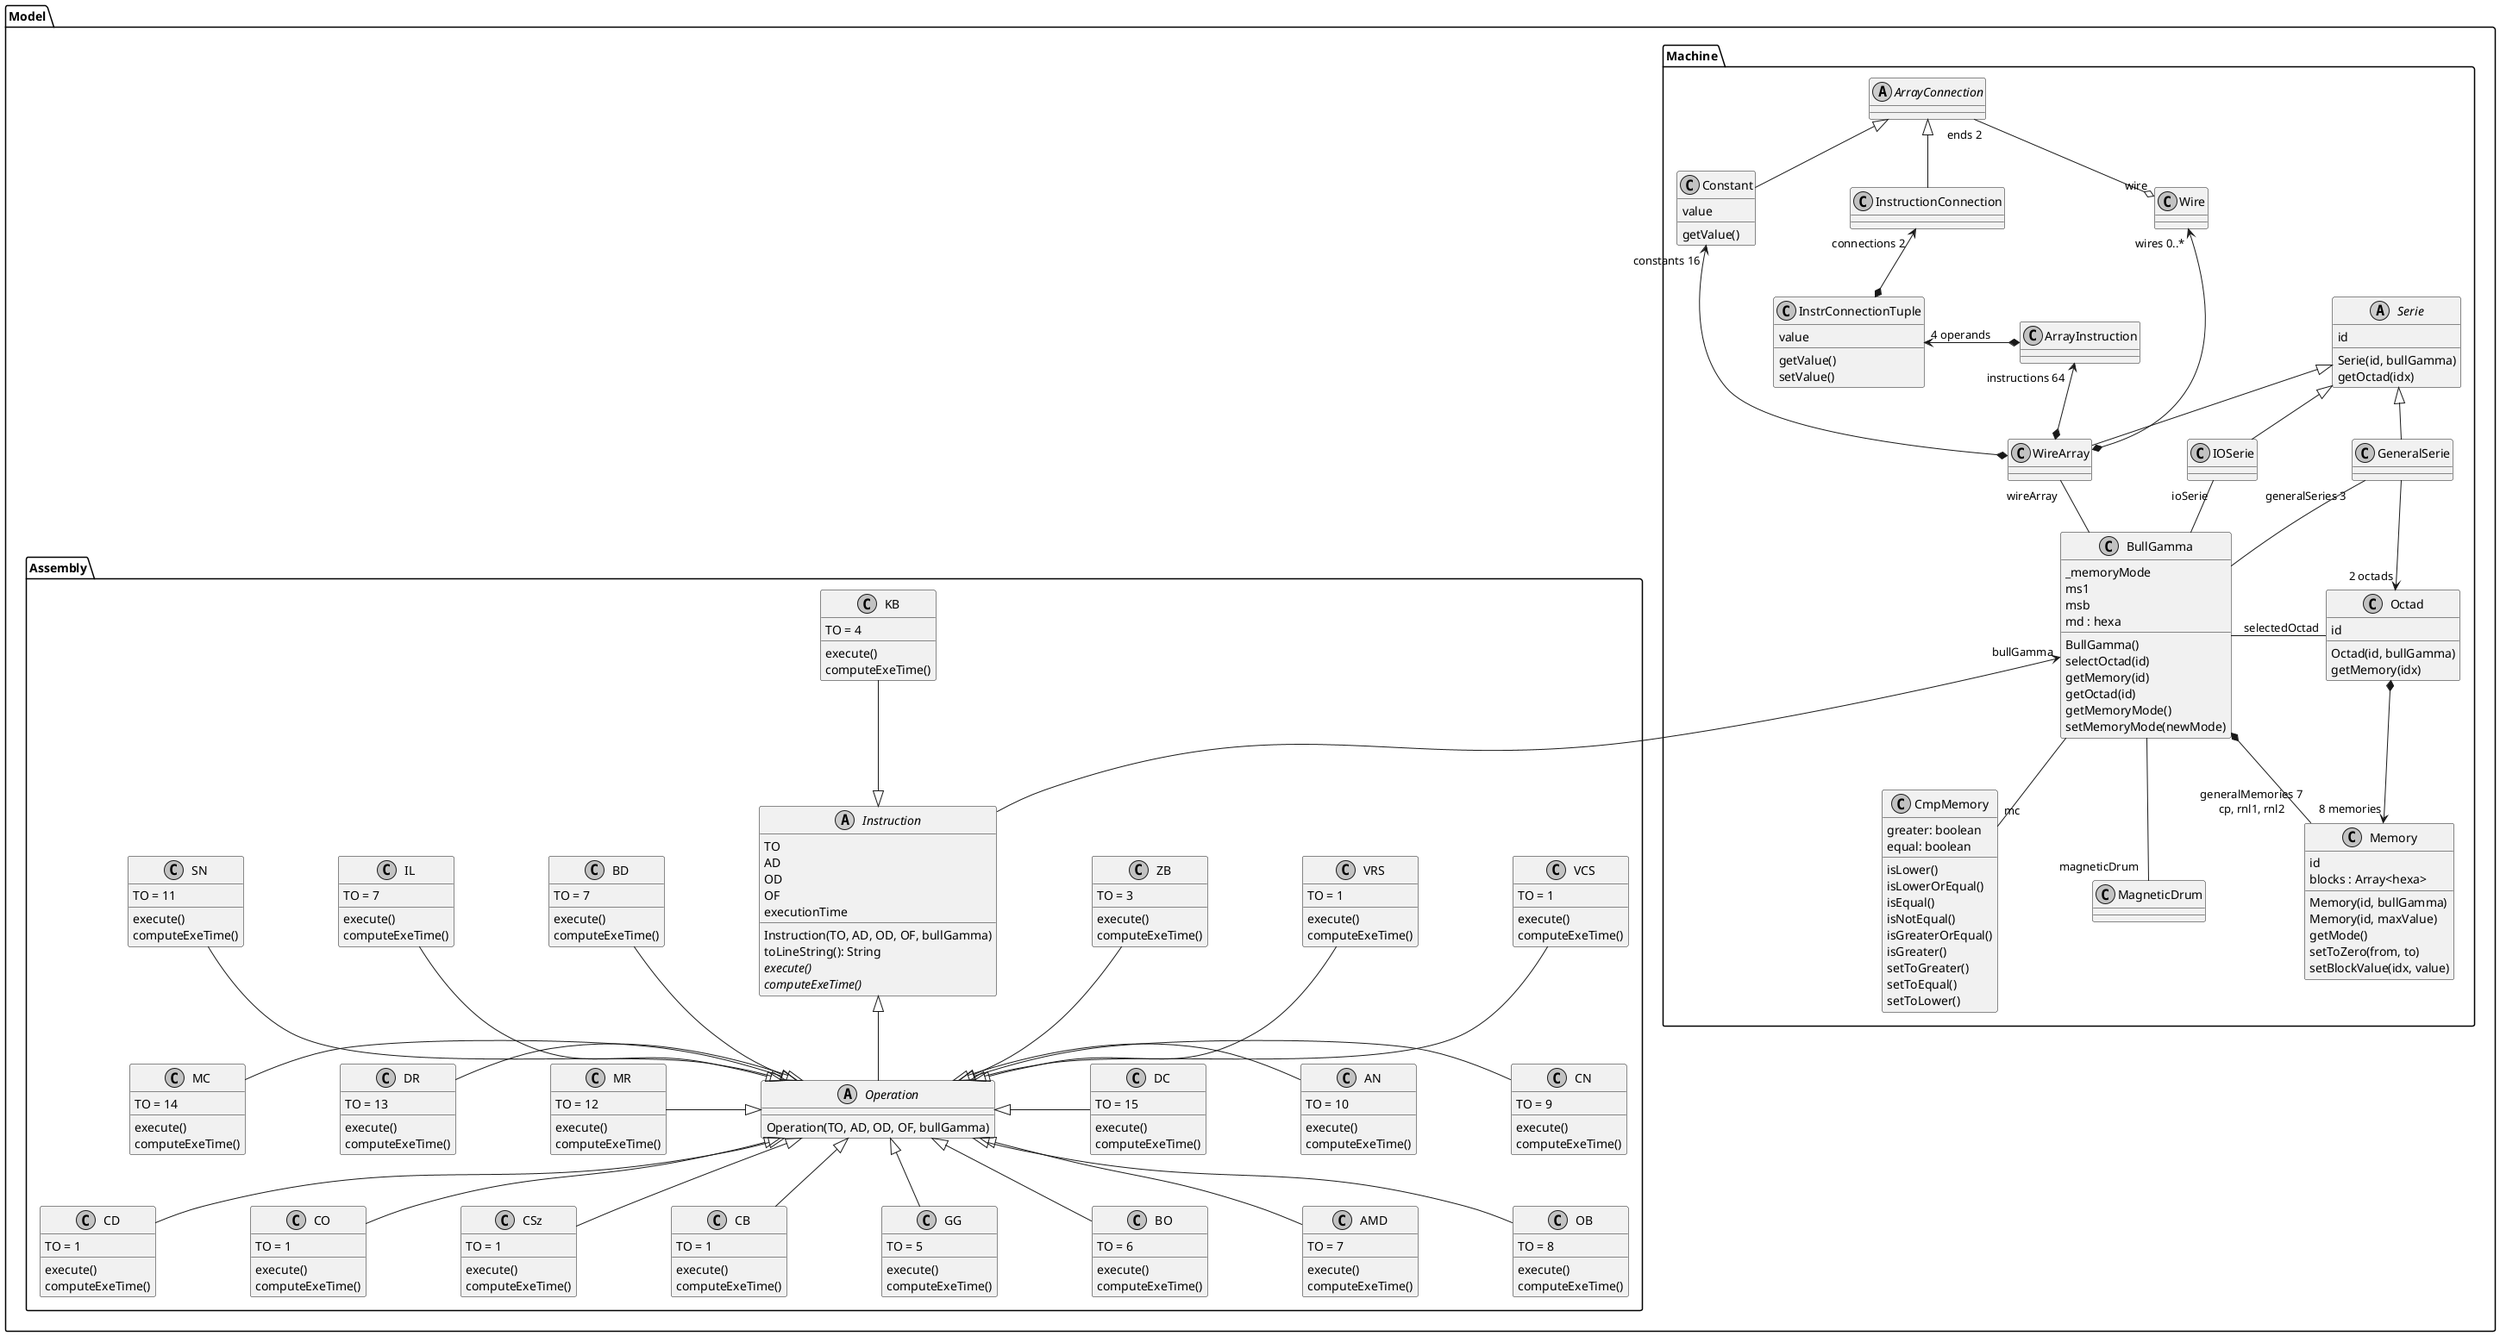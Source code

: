 @startuml
skinparam monochrome true
skinparam classAttributeIconSize 0
skinparam nodesep 110

package Model {
  package Machine {
    class BullGamma {
      _memoryMode
      ms1
      msb
      md : hexa
      BullGamma()
      selectOctad(id)
      getMemory(id)
      getOctad(id)
      getMemoryMode()
      setMemoryMode(newMode)
    }

    abstract class Serie {
      id
      Serie(id, bullGamma)
      getOctad(idx)
    }

    class Octad {
      id
      Octad(id, bullGamma)
      getMemory(idx)
    }

    class Memory {
      id
      blocks : Array<hexa>
      Memory(id, bullGamma)
      Memory(id, maxValue)
      getMode()
      setToZero(from, to)
      setBlockValue(idx, value)
    }

    class CmpMemory {
      greater: boolean
      equal: boolean
      isLower()
      isLowerOrEqual()
      isEqual()
      isNotEqual()
      isGreaterOrEqual()
      isGreater()
      setToGreater()
      setToEqual()
      setToLower()
    }



    class MagneticDrum {

    }

    class WireArray {

    }

    class GeneralSerie {

    }

    class IOSerie {

    }

    abstract class ArrayConnection {

    }

    class Constant {
      value
      getValue()
    }

    class InstructionConnection {

    }

    ArrayConnection <|-- Constant
    ArrayConnection <|-- InstructionConnection

    class InstrConnectionTuple {
      value
      getValue()
      setValue()
    }

    class ArrayInstruction {

    }

    class Wire {

    }

    ArrayConnection "ends 2" --o "wire" Wire
    Wire "wires 0..*" <--* WireArray

    InstructionConnection "connections 2" <--* InstrConnectionTuple
    InstrConnectionTuple "4 operands" <-* ArrayInstruction
    Serie <|-- WireArray
    Serie <|-- IOSerie
    Serie <|-- GeneralSerie
    Octad *--> "8 memories" Memory
    GeneralSerie --> "2 octads" Octad
    BullGamma *-- "generalMemories 7\ncp, rnl1, rnl2" Memory
    BullGamma -- "magneticDrum" MagneticDrum
    BullGamma -- "mc" CmpMemory
    BullGamma - "selectedOctad" Octad
    WireArray "wireArray" -- BullGamma
    Constant "constants 16" <--* WireArray
    ArrayInstruction "instructions 64" <--* WireArray
    IOSerie "ioSerie" -- BullGamma
    GeneralSerie "generalSeries 3" -- BullGamma

  }

  package Assembly {
    abstract class Instruction {
       TO
       AD
       OD
       OF
       executionTime
       Instruction(TO, AD, OD, OF, bullGamma)
       toLineString(): String
      {abstract} execute()
      {abstract} computeExeTime()
    }

    abstract class Operation {
      Operation(TO, AD, OD, OF, bullGamma)
    }

    Instruction <|-- Operation

    BullGamma "bullGamma" <-- Instruction

    class VCS {
      TO = 1
      execute()
      computeExeTime()
    }

    class VRS {
      TO = 1
      execute()
      computeExeTime()
    }

    class CD {
      TO = 1
      execute()
      computeExeTime()
    }

    class CO {
      TO = 1
      execute()
      computeExeTime()
    }

    class CSz {
      TO = 1
      execute()
      computeExeTime()
    }

    class CB {
      TO = 1
      execute()
      computeExeTime()
    }

    class ZB {
      TO = 3
      execute()
      computeExeTime()
    }

    class KB {
      TO = 4
      execute()
      computeExeTime()
    }

    class GG {
      TO = 5
      execute()
      computeExeTime()
    }

    class BO {
      TO = 6
      execute()
      computeExeTime()
    }

    class AMD {
      TO = 7
      execute()
      computeExeTime()
    }

    class BD {
      TO = 7
      execute()
      computeExeTime()
    }

    class IL {
      TO = 7
      execute()
      computeExeTime()
    }

    class OB {
      TO = 8
      execute()
      computeExeTime()
    }

    class CN {
      TO = 9
      execute()
      computeExeTime()
    }

    class AN {
      TO = 10
      execute()
      computeExeTime()
    }

    class SN {
      TO = 11
      execute()
      computeExeTime()
    }

    class MR {
      TO = 12
      execute()
      computeExeTime()
    }

    class DR {
      TO = 13
      execute()
      computeExeTime()
    }

    class MC {
      TO = 14
      execute()
      computeExeTime()
    }

    class DC {
      TO = 15
      execute()
      computeExeTime()
    }

    VCS --|> Operation
    VRS --|> Operation
    SN --|> Operation
    ZB --|> Operation
    KB --|> Instruction
    BD --|> Operation
    IL --|> Operation
    MR -|> Operation
    DR -|> Operation
    MC -|> Operation
    Operation <|-- AMD
    Operation <|-- CSz
    Operation <|-- OB
    Operation <|-- CD
    Operation <|-- CO
    Operation <|-- CB
    Operation <|-- GG
    Operation <|-- BO
    Operation <|- CN
    Operation <|- AN
    Operation <|- DC
@endDC
